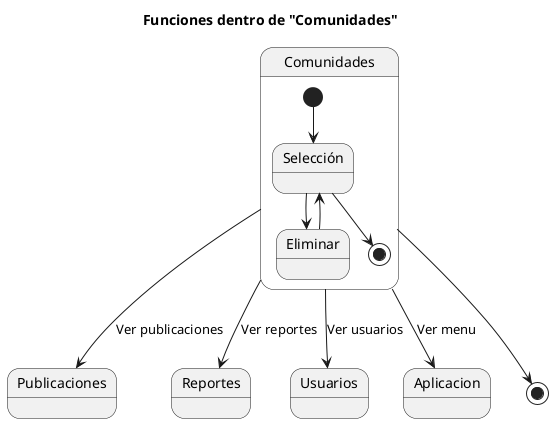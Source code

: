 @startuml
title Funciones dentro de "Comunidades"

state Comunidades {
  [*] --> Selección
  Selección --> Eliminar
  Eliminar --> Selección
  Selección --> [*]
}

Comunidades --> Publicaciones: Ver publicaciones
Comunidades --> Reportes:Ver reportes
Comunidades --> Usuarios: Ver usuarios
Comunidades --> Aplicacion: Ver menu
Comunidades --> [*]
@enduml
